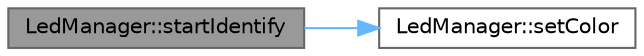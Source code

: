 digraph "LedManager::startIdentify"
{
 // LATEX_PDF_SIZE
  bgcolor="transparent";
  edge [fontname=Helvetica,fontsize=10,labelfontname=Helvetica,labelfontsize=10];
  node [fontname=Helvetica,fontsize=10,shape=box,height=0.2,width=0.4];
  rankdir="LR";
  Node1 [id="Node000001",label="LedManager::startIdentify",height=0.2,width=0.4,color="gray40", fillcolor="grey60", style="filled", fontcolor="black",tooltip="Start identification mode (flashing blue)"];
  Node1 -> Node2 [id="edge1_Node000001_Node000002",color="steelblue1",style="solid",tooltip=" "];
  Node2 [id="Node000002",label="LedManager::setColor",height=0.2,width=0.4,color="grey40", fillcolor="white", style="filled",URL="$class_led_manager.html#a7ef32c4cc670b9545d002ebdf9214268",tooltip="Set a solid color on the NeoPixel."];
}
